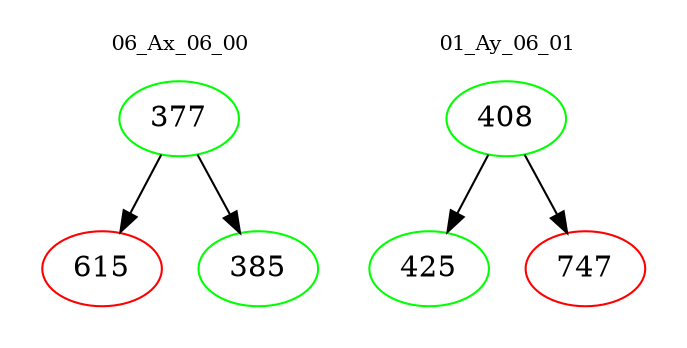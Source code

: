 digraph{
subgraph cluster_0 {
color = white
label = "06_Ax_06_00";
fontsize=10;
T0_377 [label="377", color="green"]
T0_377 -> T0_615 [color="black"]
T0_615 [label="615", color="red"]
T0_377 -> T0_385 [color="black"]
T0_385 [label="385", color="green"]
}
subgraph cluster_1 {
color = white
label = "01_Ay_06_01";
fontsize=10;
T1_408 [label="408", color="green"]
T1_408 -> T1_425 [color="black"]
T1_425 [label="425", color="green"]
T1_408 -> T1_747 [color="black"]
T1_747 [label="747", color="red"]
}
}
